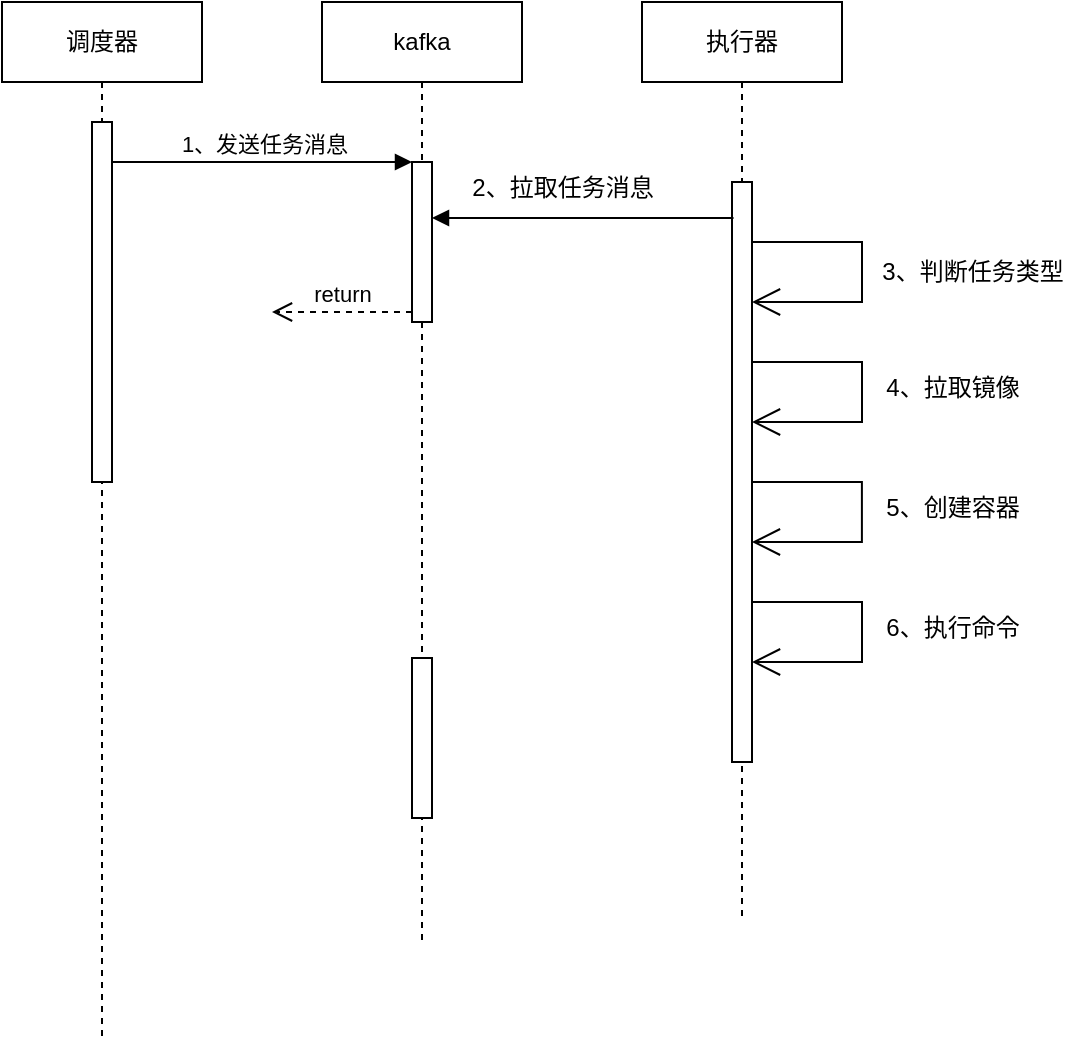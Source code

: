 <mxfile version="21.6.2" type="github">
  <diagram name="第 1 页" id="8J0nVcGlbO7vgvr5VN-F">
    <mxGraphModel dx="909" dy="435" grid="1" gridSize="10" guides="1" tooltips="1" connect="1" arrows="1" fold="1" page="1" pageScale="1" pageWidth="827" pageHeight="1169" math="0" shadow="0">
      <root>
        <mxCell id="0" />
        <mxCell id="1" parent="0" />
        <mxCell id="1S54bPn1rzjwZ6_FK3ry-2" value="调度器" style="shape=umlLifeline;perimeter=lifelinePerimeter;whiteSpace=wrap;html=1;container=1;dropTarget=0;collapsible=0;recursiveResize=0;outlineConnect=0;portConstraint=eastwest;newEdgeStyle={&quot;edgeStyle&quot;:&quot;elbowEdgeStyle&quot;,&quot;elbow&quot;:&quot;vertical&quot;,&quot;curved&quot;:0,&quot;rounded&quot;:0};" vertex="1" parent="1">
          <mxGeometry x="130" y="50" width="100" height="520" as="geometry" />
        </mxCell>
        <mxCell id="1S54bPn1rzjwZ6_FK3ry-8" value="" style="html=1;points=[];perimeter=orthogonalPerimeter;outlineConnect=0;targetShapes=umlLifeline;portConstraint=eastwest;newEdgeStyle={&quot;edgeStyle&quot;:&quot;elbowEdgeStyle&quot;,&quot;elbow&quot;:&quot;vertical&quot;,&quot;curved&quot;:0,&quot;rounded&quot;:0};" vertex="1" parent="1S54bPn1rzjwZ6_FK3ry-2">
          <mxGeometry x="45" y="60" width="10" height="180" as="geometry" />
        </mxCell>
        <mxCell id="1S54bPn1rzjwZ6_FK3ry-3" value="kafka" style="shape=umlLifeline;perimeter=lifelinePerimeter;whiteSpace=wrap;html=1;container=1;dropTarget=0;collapsible=0;recursiveResize=0;outlineConnect=0;portConstraint=eastwest;newEdgeStyle={&quot;edgeStyle&quot;:&quot;elbowEdgeStyle&quot;,&quot;elbow&quot;:&quot;vertical&quot;,&quot;curved&quot;:0,&quot;rounded&quot;:0};" vertex="1" parent="1">
          <mxGeometry x="290" y="50" width="100" height="470" as="geometry" />
        </mxCell>
        <mxCell id="1S54bPn1rzjwZ6_FK3ry-5" value="" style="html=1;points=[];perimeter=orthogonalPerimeter;outlineConnect=0;targetShapes=umlLifeline;portConstraint=eastwest;newEdgeStyle={&quot;edgeStyle&quot;:&quot;elbowEdgeStyle&quot;,&quot;elbow&quot;:&quot;vertical&quot;,&quot;curved&quot;:0,&quot;rounded&quot;:0};" vertex="1" parent="1S54bPn1rzjwZ6_FK3ry-3">
          <mxGeometry x="45" y="80" width="10" height="80" as="geometry" />
        </mxCell>
        <mxCell id="1S54bPn1rzjwZ6_FK3ry-7" value="return" style="html=1;verticalAlign=bottom;endArrow=open;dashed=1;endSize=8;edgeStyle=elbowEdgeStyle;elbow=vertical;curved=0;rounded=0;" edge="1" source="1S54bPn1rzjwZ6_FK3ry-5" parent="1S54bPn1rzjwZ6_FK3ry-3">
          <mxGeometry relative="1" as="geometry">
            <mxPoint x="-25" y="155" as="targetPoint" />
          </mxGeometry>
        </mxCell>
        <mxCell id="1S54bPn1rzjwZ6_FK3ry-21" value="" style="html=1;points=[];perimeter=orthogonalPerimeter;outlineConnect=0;targetShapes=umlLifeline;portConstraint=eastwest;newEdgeStyle={&quot;edgeStyle&quot;:&quot;elbowEdgeStyle&quot;,&quot;elbow&quot;:&quot;vertical&quot;,&quot;curved&quot;:0,&quot;rounded&quot;:0};" vertex="1" parent="1S54bPn1rzjwZ6_FK3ry-3">
          <mxGeometry x="45" y="328" width="10" height="80" as="geometry" />
        </mxCell>
        <mxCell id="1S54bPn1rzjwZ6_FK3ry-4" value="执行器" style="shape=umlLifeline;perimeter=lifelinePerimeter;whiteSpace=wrap;html=1;container=1;dropTarget=0;collapsible=0;recursiveResize=0;outlineConnect=0;portConstraint=eastwest;newEdgeStyle={&quot;edgeStyle&quot;:&quot;elbowEdgeStyle&quot;,&quot;elbow&quot;:&quot;vertical&quot;,&quot;curved&quot;:0,&quot;rounded&quot;:0};" vertex="1" parent="1">
          <mxGeometry x="450" y="50" width="100" height="460" as="geometry" />
        </mxCell>
        <mxCell id="1S54bPn1rzjwZ6_FK3ry-9" value="" style="html=1;points=[];perimeter=orthogonalPerimeter;outlineConnect=0;targetShapes=umlLifeline;portConstraint=eastwest;newEdgeStyle={&quot;edgeStyle&quot;:&quot;elbowEdgeStyle&quot;,&quot;elbow&quot;:&quot;vertical&quot;,&quot;curved&quot;:0,&quot;rounded&quot;:0};" vertex="1" parent="1S54bPn1rzjwZ6_FK3ry-4">
          <mxGeometry x="45" y="90" width="10" height="290" as="geometry" />
        </mxCell>
        <mxCell id="1S54bPn1rzjwZ6_FK3ry-13" value="" style="endArrow=open;endFill=1;endSize=12;html=1;rounded=0;edgeStyle=orthogonalEdgeStyle;" edge="1" parent="1S54bPn1rzjwZ6_FK3ry-4" target="1S54bPn1rzjwZ6_FK3ry-9">
          <mxGeometry width="160" relative="1" as="geometry">
            <mxPoint x="55" y="119.997" as="sourcePoint" />
            <mxPoint x="55" y="169.997" as="targetPoint" />
            <Array as="points">
              <mxPoint x="110" y="120" />
              <mxPoint x="110" y="150" />
            </Array>
          </mxGeometry>
        </mxCell>
        <mxCell id="1S54bPn1rzjwZ6_FK3ry-6" value="1、发送任务消息" style="html=1;verticalAlign=bottom;endArrow=block;edgeStyle=elbowEdgeStyle;elbow=vertical;curved=0;rounded=0;" edge="1" target="1S54bPn1rzjwZ6_FK3ry-5" parent="1" source="1S54bPn1rzjwZ6_FK3ry-8">
          <mxGeometry x="0.004" relative="1" as="geometry">
            <mxPoint x="240" y="130" as="sourcePoint" />
            <Array as="points">
              <mxPoint x="250" y="130" />
            </Array>
            <mxPoint as="offset" />
          </mxGeometry>
        </mxCell>
        <mxCell id="1S54bPn1rzjwZ6_FK3ry-10" value="" style="endArrow=none;startArrow=block;endFill=0;startFill=1;html=1;rounded=0;entryX=0.076;entryY=0.123;entryDx=0;entryDy=0;entryPerimeter=0;" edge="1" parent="1">
          <mxGeometry width="160" relative="1" as="geometry">
            <mxPoint x="345" y="158.0" as="sourcePoint" />
            <mxPoint x="495.76" y="158.0" as="targetPoint" />
          </mxGeometry>
        </mxCell>
        <mxCell id="1S54bPn1rzjwZ6_FK3ry-11" value="2、拉取任务消息" style="text;html=1;align=center;verticalAlign=middle;resizable=0;points=[];autosize=1;strokeColor=none;fillColor=none;" vertex="1" parent="1">
          <mxGeometry x="355" y="128" width="110" height="30" as="geometry" />
        </mxCell>
        <mxCell id="1S54bPn1rzjwZ6_FK3ry-14" value="3、判断任务类型" style="text;html=1;align=center;verticalAlign=middle;resizable=0;points=[];autosize=1;strokeColor=none;fillColor=none;" vertex="1" parent="1">
          <mxGeometry x="560" y="170" width="110" height="30" as="geometry" />
        </mxCell>
        <mxCell id="1S54bPn1rzjwZ6_FK3ry-15" value="" style="endArrow=open;endFill=1;endSize=12;html=1;rounded=0;edgeStyle=orthogonalEdgeStyle;" edge="1" parent="1">
          <mxGeometry width="160" relative="1" as="geometry">
            <mxPoint x="505" y="229.997" as="sourcePoint" />
            <mxPoint x="505" y="260" as="targetPoint" />
            <Array as="points">
              <mxPoint x="560" y="230" />
              <mxPoint x="560" y="260" />
            </Array>
          </mxGeometry>
        </mxCell>
        <mxCell id="1S54bPn1rzjwZ6_FK3ry-16" value="4、拉取镜像" style="text;html=1;align=center;verticalAlign=middle;resizable=0;points=[];autosize=1;strokeColor=none;fillColor=none;" vertex="1" parent="1">
          <mxGeometry x="560" y="228" width="90" height="30" as="geometry" />
        </mxCell>
        <mxCell id="1S54bPn1rzjwZ6_FK3ry-17" value="" style="endArrow=open;endFill=1;endSize=12;html=1;rounded=0;edgeStyle=orthogonalEdgeStyle;" edge="1" parent="1">
          <mxGeometry width="160" relative="1" as="geometry">
            <mxPoint x="504.95" y="289.997" as="sourcePoint" />
            <mxPoint x="504.95" y="320" as="targetPoint" />
            <Array as="points">
              <mxPoint x="559.95" y="290" />
              <mxPoint x="559.95" y="320" />
            </Array>
          </mxGeometry>
        </mxCell>
        <mxCell id="1S54bPn1rzjwZ6_FK3ry-18" value="5、创建容器" style="text;html=1;align=center;verticalAlign=middle;resizable=0;points=[];autosize=1;strokeColor=none;fillColor=none;" vertex="1" parent="1">
          <mxGeometry x="560" y="288" width="90" height="30" as="geometry" />
        </mxCell>
        <mxCell id="1S54bPn1rzjwZ6_FK3ry-19" value="" style="endArrow=open;endFill=1;endSize=12;html=1;rounded=0;edgeStyle=orthogonalEdgeStyle;" edge="1" parent="1">
          <mxGeometry width="160" relative="1" as="geometry">
            <mxPoint x="505.0" y="349.997" as="sourcePoint" />
            <mxPoint x="505.0" y="380" as="targetPoint" />
            <Array as="points">
              <mxPoint x="560" y="350" />
              <mxPoint x="560" y="380" />
            </Array>
          </mxGeometry>
        </mxCell>
        <mxCell id="1S54bPn1rzjwZ6_FK3ry-20" value="6、执行命令" style="text;html=1;align=center;verticalAlign=middle;resizable=0;points=[];autosize=1;strokeColor=none;fillColor=none;" vertex="1" parent="1">
          <mxGeometry x="560" y="348" width="90" height="30" as="geometry" />
        </mxCell>
      </root>
    </mxGraphModel>
  </diagram>
</mxfile>
